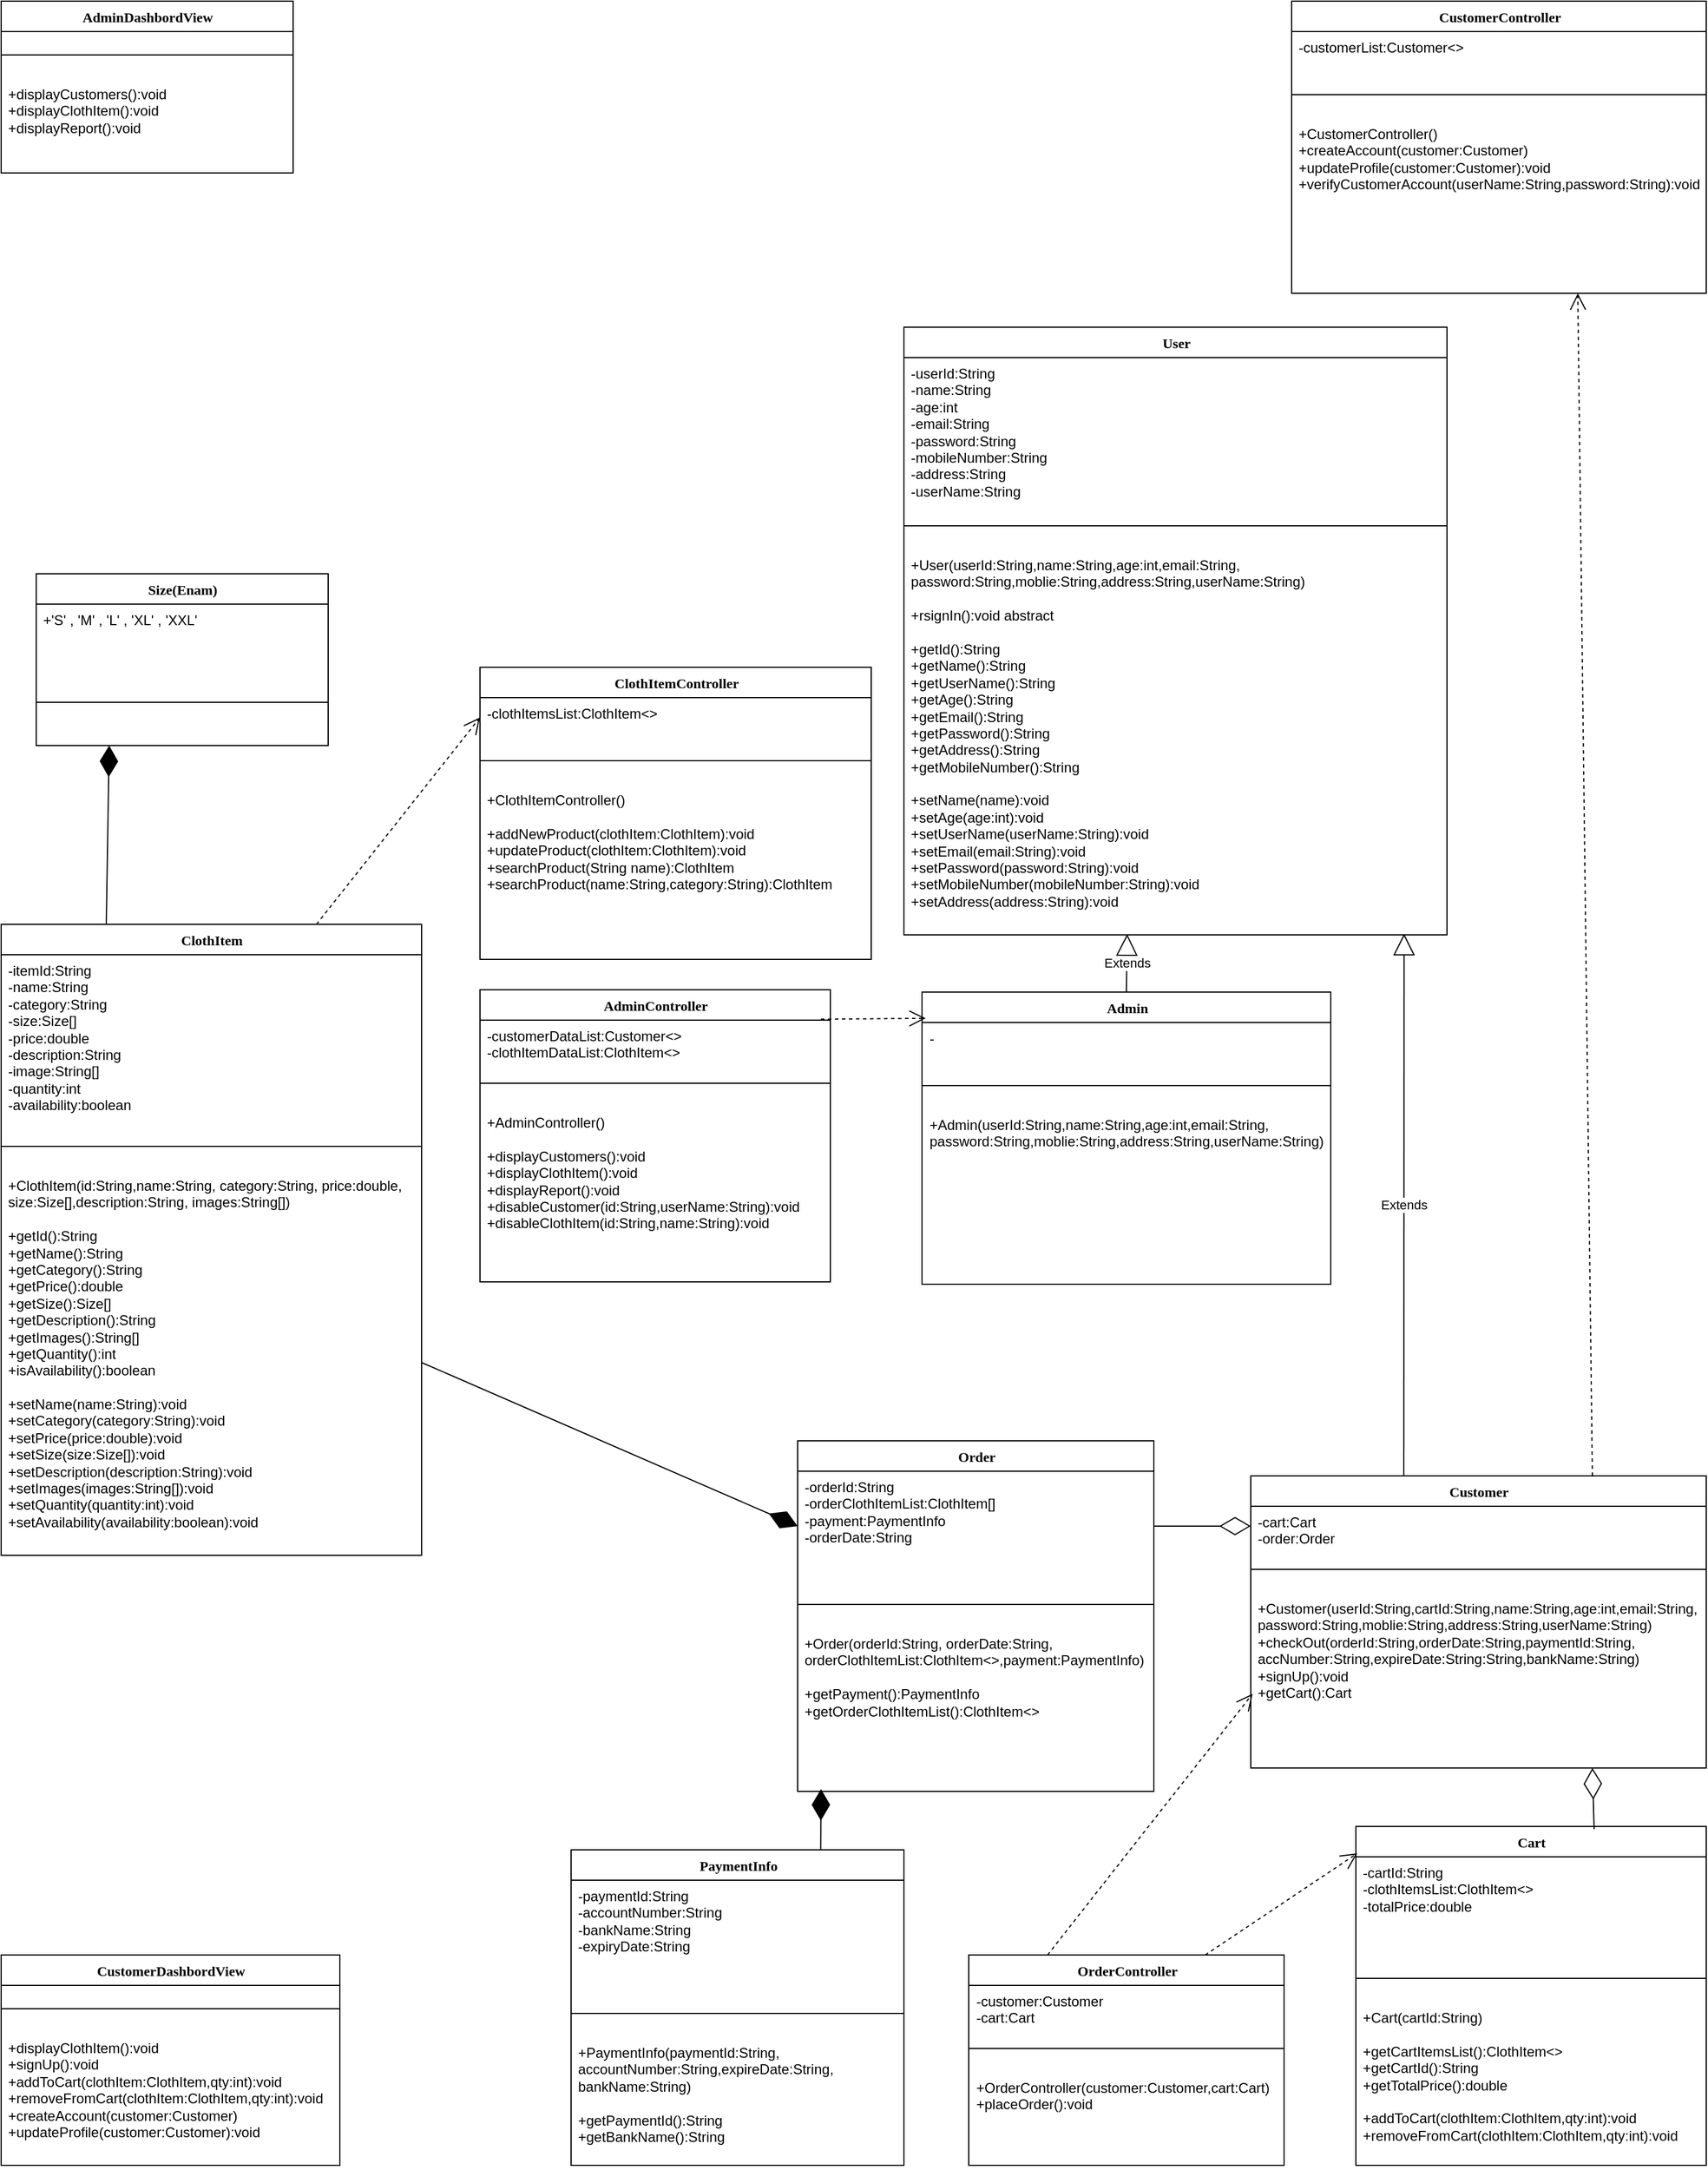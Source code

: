 <mxfile version="24.7.17">
  <diagram name="Page-1" id="Bh1Dm9lZQT1yedLdAfHn">
    <mxGraphModel dx="2339" dy="821" grid="1" gridSize="10" guides="1" tooltips="1" connect="1" arrows="1" fold="1" page="1" pageScale="1" pageWidth="850" pageHeight="1100" math="0" shadow="0">
      <root>
        <mxCell id="0" />
        <mxCell id="1" parent="0" />
        <mxCell id="qleQbui5N7z77EWlOUYM-1" value="User" style="swimlane;html=1;fontStyle=1;align=center;verticalAlign=top;childLayout=stackLayout;horizontal=1;startSize=26;horizontalStack=0;resizeParent=1;resizeLast=0;collapsible=1;marginBottom=0;swimlaneFillColor=#ffffff;rounded=0;shadow=0;comic=0;labelBackgroundColor=none;strokeWidth=1;fillColor=none;fontFamily=Verdana;fontSize=12" vertex="1" parent="1">
          <mxGeometry x="423" y="579" width="465" height="520" as="geometry" />
        </mxCell>
        <mxCell id="qleQbui5N7z77EWlOUYM-2" value="-userId:String&lt;div&gt;-name:String&lt;/div&gt;&lt;div&gt;-age:int&lt;/div&gt;&lt;div&gt;-email:String&lt;/div&gt;&lt;div&gt;-password:String&lt;/div&gt;&lt;div&gt;-mobileNumber:String&lt;/div&gt;&lt;div&gt;-address:String&lt;/div&gt;&lt;div&gt;-userName:String&lt;/div&gt;" style="text;html=1;strokeColor=none;fillColor=none;align=left;verticalAlign=top;spacingLeft=4;spacingRight=4;whiteSpace=wrap;overflow=hidden;rotatable=0;points=[[0,0.5],[1,0.5]];portConstraint=eastwest;" vertex="1" parent="qleQbui5N7z77EWlOUYM-1">
          <mxGeometry y="26" width="465" height="124" as="geometry" />
        </mxCell>
        <mxCell id="qleQbui5N7z77EWlOUYM-3" value="" style="line;html=1;strokeWidth=1;fillColor=none;align=left;verticalAlign=middle;spacingTop=-1;spacingLeft=3;spacingRight=3;rotatable=0;labelPosition=right;points=[];portConstraint=eastwest;" vertex="1" parent="qleQbui5N7z77EWlOUYM-1">
          <mxGeometry y="150" width="465" height="40" as="geometry" />
        </mxCell>
        <mxCell id="qleQbui5N7z77EWlOUYM-4" value="&lt;div&gt;+User(userId:String,name:String,age:int&lt;span style=&quot;background-color: initial;&quot;&gt;,email:String,&lt;/span&gt;&lt;/div&gt;&lt;div&gt;&lt;span style=&quot;background-color: initial;&quot;&gt;password:String&lt;/span&gt;&lt;span style=&quot;background-color: initial;&quot;&gt;,&lt;/span&gt;&lt;span style=&quot;background-color: initial;&quot;&gt;moblie:String,address:String,userName:String&lt;/span&gt;&lt;span style=&quot;background-color: initial;&quot;&gt;)&lt;/span&gt;&lt;/div&gt;&lt;div&gt;&lt;br&gt;&lt;/div&gt;&lt;div&gt;+rsignIn():void abstract&lt;/div&gt;&lt;div&gt;&lt;br&gt;&lt;/div&gt;&lt;div&gt;&lt;div&gt;+getId():String&lt;/div&gt;&lt;div&gt;+getName():String&lt;/div&gt;&lt;div&gt;+getUserName():String&lt;/div&gt;&lt;div&gt;+getAge():String&lt;/div&gt;&lt;div&gt;+getEmail():String&lt;/div&gt;&lt;div&gt;+getPassword():String&lt;/div&gt;&lt;div&gt;+getAddress():String&lt;/div&gt;&lt;div&gt;+getMobileNumber():String&lt;/div&gt;&lt;div&gt;&lt;br&gt;&lt;/div&gt;&lt;div&gt;+setName(name):void&lt;/div&gt;&lt;div&gt;+setAge(age:int):void&lt;/div&gt;&lt;div&gt;+setUserName(userName:String):void&lt;/div&gt;&lt;div&gt;+setEmail(email:String):void&lt;/div&gt;&lt;div&gt;+setPassword(password:String):void&lt;/div&gt;&lt;div&gt;+setMobileNumber(mobileNumber:String):void&lt;/div&gt;&lt;div&gt;+setAddress(address:String):void&lt;/div&gt;&lt;/div&gt;" style="text;html=1;strokeColor=none;fillColor=none;align=left;verticalAlign=top;spacingLeft=4;spacingRight=4;whiteSpace=wrap;overflow=hidden;rotatable=0;points=[[0,0.5],[1,0.5]];portConstraint=eastwest;" vertex="1" parent="qleQbui5N7z77EWlOUYM-1">
          <mxGeometry y="190" width="465" height="330" as="geometry" />
        </mxCell>
        <mxCell id="qleQbui5N7z77EWlOUYM-5" value="ClothItem" style="swimlane;html=1;fontStyle=1;align=center;verticalAlign=top;childLayout=stackLayout;horizontal=1;startSize=26;horizontalStack=0;resizeParent=1;resizeLast=0;collapsible=1;marginBottom=0;swimlaneFillColor=#ffffff;rounded=0;shadow=0;comic=0;labelBackgroundColor=none;strokeWidth=1;fillColor=none;fontFamily=Verdana;fontSize=12" vertex="1" parent="1">
          <mxGeometry x="-350" y="1090" width="360" height="540" as="geometry" />
        </mxCell>
        <mxCell id="qleQbui5N7z77EWlOUYM-6" value="-itemId:String&lt;div&gt;-name:String&lt;/div&gt;&lt;div&gt;-category:String&lt;/div&gt;&lt;div&gt;-size:Size[]&lt;/div&gt;&lt;div&gt;-price:double&lt;/div&gt;&lt;div&gt;-description:String&lt;/div&gt;&lt;div&gt;-image:String[]&lt;/div&gt;&lt;div&gt;-quantity:int&lt;/div&gt;&lt;div&gt;-availability:boolean&lt;/div&gt;" style="text;html=1;strokeColor=none;fillColor=none;align=left;verticalAlign=top;spacingLeft=4;spacingRight=4;whiteSpace=wrap;overflow=hidden;rotatable=0;points=[[0,0.5],[1,0.5]];portConstraint=eastwest;" vertex="1" parent="qleQbui5N7z77EWlOUYM-5">
          <mxGeometry y="26" width="360" height="144" as="geometry" />
        </mxCell>
        <mxCell id="qleQbui5N7z77EWlOUYM-7" value="" style="line;html=1;strokeWidth=1;fillColor=none;align=left;verticalAlign=middle;spacingTop=-1;spacingLeft=3;spacingRight=3;rotatable=0;labelPosition=right;points=[];portConstraint=eastwest;" vertex="1" parent="qleQbui5N7z77EWlOUYM-5">
          <mxGeometry y="170" width="360" height="40" as="geometry" />
        </mxCell>
        <mxCell id="qleQbui5N7z77EWlOUYM-8" value="&lt;div&gt;+ClothItem(id:String,name:String, category:String, price:double, size:Size[],description:String, images:String[])&lt;/div&gt;&lt;div&gt;&lt;br&gt;&lt;/div&gt;&lt;div&gt;+getId():String&lt;/div&gt;&lt;div&gt;+getName():String&lt;/div&gt;&lt;div&gt;+getCategory():String&lt;/div&gt;&lt;div&gt;+getPrice():double&lt;/div&gt;&lt;div&gt;+getSize():Size[]&lt;/div&gt;&lt;div&gt;+getDescription():String&lt;/div&gt;&lt;div&gt;+getImages():String[]&lt;/div&gt;&lt;div&gt;+getQuantity():int&lt;/div&gt;&lt;div&gt;+isAvailability():boolean&lt;/div&gt;&lt;div&gt;&lt;br&gt;&lt;/div&gt;&lt;div&gt;+setName(name:String):void&lt;/div&gt;&lt;div&gt;+setCategory(category:String):void&lt;/div&gt;&lt;div&gt;+setPrice(price:double):void&lt;/div&gt;&lt;div&gt;+setSize(size:Size[]):void&lt;/div&gt;&lt;div&gt;+setDescription(description:String):void&lt;/div&gt;&lt;div&gt;+setImages(images:String[]):void&lt;/div&gt;&lt;div&gt;+setQuantity(quantity:int):void&lt;/div&gt;&lt;div&gt;+setAvailability(availability:boolean):void&lt;/div&gt;" style="text;html=1;strokeColor=none;fillColor=none;align=left;verticalAlign=top;spacingLeft=4;spacingRight=4;whiteSpace=wrap;overflow=hidden;rotatable=0;points=[[0,0.5],[1,0.5]];portConstraint=eastwest;" vertex="1" parent="qleQbui5N7z77EWlOUYM-5">
          <mxGeometry y="210" width="360" height="330" as="geometry" />
        </mxCell>
        <mxCell id="qleQbui5N7z77EWlOUYM-9" value="Order" style="swimlane;html=1;fontStyle=1;align=center;verticalAlign=top;childLayout=stackLayout;horizontal=1;startSize=26;horizontalStack=0;resizeParent=1;resizeLast=0;collapsible=1;marginBottom=0;swimlaneFillColor=#ffffff;rounded=0;shadow=0;comic=0;labelBackgroundColor=none;strokeWidth=1;fillColor=none;fontFamily=Verdana;fontSize=12" vertex="1" parent="1">
          <mxGeometry x="332" y="1532" width="305" height="300" as="geometry" />
        </mxCell>
        <mxCell id="qleQbui5N7z77EWlOUYM-10" value="-orderId:String&lt;div&gt;&lt;span style=&quot;background-color: initial;&quot;&gt;-orderClothItemList:ClothItem[]&lt;/span&gt;&lt;/div&gt;&lt;div&gt;-payment:PaymentInfo&lt;/div&gt;&lt;div&gt;-orderDate:String&lt;/div&gt;&lt;div&gt;&lt;br&gt;&lt;/div&gt;" style="text;html=1;strokeColor=none;fillColor=none;align=left;verticalAlign=top;spacingLeft=4;spacingRight=4;whiteSpace=wrap;overflow=hidden;rotatable=0;points=[[0,0.5],[1,0.5]];portConstraint=eastwest;" vertex="1" parent="qleQbui5N7z77EWlOUYM-9">
          <mxGeometry y="26" width="305" height="94" as="geometry" />
        </mxCell>
        <mxCell id="qleQbui5N7z77EWlOUYM-11" value="" style="line;html=1;strokeWidth=1;fillColor=none;align=left;verticalAlign=middle;spacingTop=-1;spacingLeft=3;spacingRight=3;rotatable=0;labelPosition=right;points=[];portConstraint=eastwest;" vertex="1" parent="qleQbui5N7z77EWlOUYM-9">
          <mxGeometry y="120" width="305" height="40" as="geometry" />
        </mxCell>
        <mxCell id="qleQbui5N7z77EWlOUYM-12" value="&lt;div&gt;+Order(orderId:String, orderDate:String, orderClothItemList:ClothItem&amp;lt;&amp;gt;,payment:PaymentInfo)&amp;nbsp;&lt;/div&gt;&lt;div&gt;&lt;br&gt;&lt;/div&gt;&lt;div&gt;+getPayment():PaymentInfo&lt;/div&gt;&lt;div&gt;+getOrderClothItemList():ClothItem&amp;lt;&amp;gt;&lt;/div&gt;" style="text;html=1;strokeColor=none;fillColor=none;align=left;verticalAlign=top;spacingLeft=4;spacingRight=4;whiteSpace=wrap;overflow=hidden;rotatable=0;points=[[0,0.5],[1,0.5]];portConstraint=eastwest;" vertex="1" parent="qleQbui5N7z77EWlOUYM-9">
          <mxGeometry y="160" width="305" height="100" as="geometry" />
        </mxCell>
        <mxCell id="qleQbui5N7z77EWlOUYM-13" value="Cart" style="swimlane;html=1;fontStyle=1;align=center;verticalAlign=top;childLayout=stackLayout;horizontal=1;startSize=26;horizontalStack=0;resizeParent=1;resizeLast=0;collapsible=1;marginBottom=0;swimlaneFillColor=#ffffff;rounded=0;shadow=0;comic=0;labelBackgroundColor=none;strokeWidth=1;fillColor=none;fontFamily=Verdana;fontSize=12" vertex="1" parent="1">
          <mxGeometry x="810" y="1862" width="300" height="290" as="geometry" />
        </mxCell>
        <mxCell id="qleQbui5N7z77EWlOUYM-14" value="-cartId:String&lt;div&gt;-clothItemsList:ClothItem&amp;lt;&amp;gt;&lt;/div&gt;&lt;div&gt;-totalPrice:double&lt;/div&gt;" style="text;html=1;strokeColor=none;fillColor=none;align=left;verticalAlign=top;spacingLeft=4;spacingRight=4;whiteSpace=wrap;overflow=hidden;rotatable=0;points=[[0,0.5],[1,0.5]];portConstraint=eastwest;" vertex="1" parent="qleQbui5N7z77EWlOUYM-13">
          <mxGeometry y="26" width="300" height="84" as="geometry" />
        </mxCell>
        <mxCell id="qleQbui5N7z77EWlOUYM-15" value="" style="line;html=1;strokeWidth=1;fillColor=none;align=left;verticalAlign=middle;spacingTop=-1;spacingLeft=3;spacingRight=3;rotatable=0;labelPosition=right;points=[];portConstraint=eastwest;" vertex="1" parent="qleQbui5N7z77EWlOUYM-13">
          <mxGeometry y="110" width="300" height="40" as="geometry" />
        </mxCell>
        <mxCell id="qleQbui5N7z77EWlOUYM-16" value="&lt;div&gt;+Cart(cartId:String)&lt;/div&gt;&lt;div&gt;&lt;br&gt;&lt;/div&gt;&lt;div&gt;+getCartItemsList():ClothItem&amp;lt;&amp;gt;&lt;/div&gt;&lt;div&gt;+getCartId():String&lt;/div&gt;&lt;div&gt;+getTotalPrice():double&lt;/div&gt;&lt;div&gt;&lt;br&gt;&lt;/div&gt;&lt;div&gt;+addToCart(clothItem:ClothItem,qty:int):void&lt;/div&gt;&lt;div&gt;+removeFromCart(clothItem:ClothItem,qty:int):void&lt;/div&gt;" style="text;html=1;strokeColor=none;fillColor=none;align=left;verticalAlign=top;spacingLeft=4;spacingRight=4;whiteSpace=wrap;overflow=hidden;rotatable=0;points=[[0,0.5],[1,0.5]];portConstraint=eastwest;" vertex="1" parent="qleQbui5N7z77EWlOUYM-13">
          <mxGeometry y="150" width="300" height="140" as="geometry" />
        </mxCell>
        <mxCell id="qleQbui5N7z77EWlOUYM-17" value="Admin" style="swimlane;html=1;fontStyle=1;align=center;verticalAlign=top;childLayout=stackLayout;horizontal=1;startSize=26;horizontalStack=0;resizeParent=1;resizeLast=0;collapsible=1;marginBottom=0;swimlaneFillColor=#ffffff;rounded=0;shadow=0;comic=0;labelBackgroundColor=none;strokeWidth=1;fillColor=none;fontFamily=Verdana;fontSize=12" vertex="1" parent="1">
          <mxGeometry x="438.5" y="1148" width="350" height="250" as="geometry" />
        </mxCell>
        <mxCell id="qleQbui5N7z77EWlOUYM-18" value="-" style="text;html=1;strokeColor=none;fillColor=none;align=left;verticalAlign=top;spacingLeft=4;spacingRight=4;whiteSpace=wrap;overflow=hidden;rotatable=0;points=[[0,0.5],[1,0.5]];portConstraint=eastwest;" vertex="1" parent="qleQbui5N7z77EWlOUYM-17">
          <mxGeometry y="26" width="350" height="34" as="geometry" />
        </mxCell>
        <mxCell id="qleQbui5N7z77EWlOUYM-19" value="" style="line;html=1;strokeWidth=1;fillColor=none;align=left;verticalAlign=middle;spacingTop=-1;spacingLeft=3;spacingRight=3;rotatable=0;labelPosition=right;points=[];portConstraint=eastwest;" vertex="1" parent="qleQbui5N7z77EWlOUYM-17">
          <mxGeometry y="60" width="350" height="40" as="geometry" />
        </mxCell>
        <mxCell id="qleQbui5N7z77EWlOUYM-20" value="+Admin&lt;span style=&quot;background-color: initial;&quot;&gt;(userId:String,name:String,age:int&lt;/span&gt;&lt;span style=&quot;background-color: initial;&quot;&gt;,email:String,&lt;/span&gt;&lt;div&gt;&lt;span style=&quot;background-color: initial;&quot;&gt;password:String&lt;/span&gt;&lt;span style=&quot;background-color: initial;&quot;&gt;,&lt;/span&gt;&lt;span style=&quot;background-color: initial;&quot;&gt;moblie:String,address:String,userName:String&lt;/span&gt;&lt;span style=&quot;background-color: initial;&quot;&gt;)&lt;/span&gt;&lt;/div&gt;&lt;div&gt;&lt;br&gt;&lt;/div&gt;" style="text;html=1;strokeColor=none;fillColor=none;align=left;verticalAlign=top;spacingLeft=4;spacingRight=4;whiteSpace=wrap;overflow=hidden;rotatable=0;points=[[0,0.5],[1,0.5]];portConstraint=eastwest;" vertex="1" parent="qleQbui5N7z77EWlOUYM-17">
          <mxGeometry y="100" width="350" height="140" as="geometry" />
        </mxCell>
        <mxCell id="qleQbui5N7z77EWlOUYM-21" value="PaymentInfo" style="swimlane;html=1;fontStyle=1;align=center;verticalAlign=top;childLayout=stackLayout;horizontal=1;startSize=26;horizontalStack=0;resizeParent=1;resizeLast=0;collapsible=1;marginBottom=0;swimlaneFillColor=#ffffff;rounded=0;shadow=0;comic=0;labelBackgroundColor=none;strokeWidth=1;fillColor=none;fontFamily=Verdana;fontSize=12" vertex="1" parent="1">
          <mxGeometry x="138" y="1882" width="285" height="270" as="geometry" />
        </mxCell>
        <mxCell id="qleQbui5N7z77EWlOUYM-22" value="-paymentId:String&lt;div&gt;-accountNumber:String&lt;/div&gt;&lt;div&gt;-bankName:String&lt;/div&gt;&lt;div&gt;-expiryDate:String&lt;/div&gt;" style="text;html=1;strokeColor=none;fillColor=none;align=left;verticalAlign=top;spacingLeft=4;spacingRight=4;whiteSpace=wrap;overflow=hidden;rotatable=0;points=[[0,0.5],[1,0.5]];portConstraint=eastwest;" vertex="1" parent="qleQbui5N7z77EWlOUYM-21">
          <mxGeometry y="26" width="285" height="94" as="geometry" />
        </mxCell>
        <mxCell id="qleQbui5N7z77EWlOUYM-23" value="" style="line;html=1;strokeWidth=1;fillColor=none;align=left;verticalAlign=middle;spacingTop=-1;spacingLeft=3;spacingRight=3;rotatable=0;labelPosition=right;points=[];portConstraint=eastwest;" vertex="1" parent="qleQbui5N7z77EWlOUYM-21">
          <mxGeometry y="120" width="285" height="40" as="geometry" />
        </mxCell>
        <mxCell id="qleQbui5N7z77EWlOUYM-24" value="&lt;div&gt;+PaymentInfo(paymentId:String, accountNumber:String,expireDate:String, bankName:String)&lt;/div&gt;&lt;div&gt;&lt;br&gt;&lt;/div&gt;&lt;div&gt;+getPaymentId():String&lt;/div&gt;&lt;div&gt;+getBankName():String&lt;/div&gt;" style="text;html=1;strokeColor=none;fillColor=none;align=left;verticalAlign=top;spacingLeft=4;spacingRight=4;whiteSpace=wrap;overflow=hidden;rotatable=0;points=[[0,0.5],[1,0.5]];portConstraint=eastwest;" vertex="1" parent="qleQbui5N7z77EWlOUYM-21">
          <mxGeometry y="160" width="285" height="110" as="geometry" />
        </mxCell>
        <mxCell id="qleQbui5N7z77EWlOUYM-25" value="CustomerController" style="swimlane;html=1;fontStyle=1;align=center;verticalAlign=top;childLayout=stackLayout;horizontal=1;startSize=26;horizontalStack=0;resizeParent=1;resizeLast=0;collapsible=1;marginBottom=0;swimlaneFillColor=#ffffff;rounded=0;shadow=0;comic=0;labelBackgroundColor=none;strokeWidth=1;fillColor=none;fontFamily=Verdana;fontSize=12" vertex="1" parent="1">
          <mxGeometry x="755" y="300" width="355" height="250" as="geometry" />
        </mxCell>
        <mxCell id="qleQbui5N7z77EWlOUYM-26" value="-customerList:Customer&amp;lt;&amp;gt;" style="text;html=1;strokeColor=none;fillColor=none;align=left;verticalAlign=top;spacingLeft=4;spacingRight=4;whiteSpace=wrap;overflow=hidden;rotatable=0;points=[[0,0.5],[1,0.5]];portConstraint=eastwest;" vertex="1" parent="qleQbui5N7z77EWlOUYM-25">
          <mxGeometry y="26" width="355" height="34" as="geometry" />
        </mxCell>
        <mxCell id="qleQbui5N7z77EWlOUYM-27" value="" style="line;html=1;strokeWidth=1;fillColor=none;align=left;verticalAlign=middle;spacingTop=-1;spacingLeft=3;spacingRight=3;rotatable=0;labelPosition=right;points=[];portConstraint=eastwest;" vertex="1" parent="qleQbui5N7z77EWlOUYM-25">
          <mxGeometry y="60" width="355" height="40" as="geometry" />
        </mxCell>
        <mxCell id="qleQbui5N7z77EWlOUYM-28" value="+CustomerController()&lt;div&gt;&lt;div&gt;+createAccount(customer:Customer)&lt;/div&gt;&lt;div&gt;+updateProfile(customer:Customer):void&lt;/div&gt;&lt;div&gt;+verifyCustomerAccount(userName:String,password:String):void&lt;/div&gt;&lt;/div&gt;&lt;div&gt;&lt;br&gt;&lt;/div&gt;" style="text;html=1;strokeColor=none;fillColor=none;align=left;verticalAlign=top;spacingLeft=4;spacingRight=4;whiteSpace=wrap;overflow=hidden;rotatable=0;points=[[0,0.5],[1,0.5]];portConstraint=eastwest;" vertex="1" parent="qleQbui5N7z77EWlOUYM-25">
          <mxGeometry y="100" width="355" height="110" as="geometry" />
        </mxCell>
        <mxCell id="qleQbui5N7z77EWlOUYM-29" value="ClothItemController" style="swimlane;html=1;fontStyle=1;align=center;verticalAlign=top;childLayout=stackLayout;horizontal=1;startSize=26;horizontalStack=0;resizeParent=1;resizeLast=0;collapsible=1;marginBottom=0;swimlaneFillColor=#ffffff;rounded=0;shadow=0;comic=0;labelBackgroundColor=none;strokeWidth=1;fillColor=none;fontFamily=Verdana;fontSize=12" vertex="1" parent="1">
          <mxGeometry x="60" y="870" width="335" height="250" as="geometry" />
        </mxCell>
        <mxCell id="qleQbui5N7z77EWlOUYM-30" value="-clothItemsList:ClothItem&amp;lt;&amp;gt;" style="text;html=1;strokeColor=none;fillColor=none;align=left;verticalAlign=top;spacingLeft=4;spacingRight=4;whiteSpace=wrap;overflow=hidden;rotatable=0;points=[[0,0.5],[1,0.5]];portConstraint=eastwest;" vertex="1" parent="qleQbui5N7z77EWlOUYM-29">
          <mxGeometry y="26" width="335" height="34" as="geometry" />
        </mxCell>
        <mxCell id="qleQbui5N7z77EWlOUYM-31" value="" style="line;html=1;strokeWidth=1;fillColor=none;align=left;verticalAlign=middle;spacingTop=-1;spacingLeft=3;spacingRight=3;rotatable=0;labelPosition=right;points=[];portConstraint=eastwest;" vertex="1" parent="qleQbui5N7z77EWlOUYM-29">
          <mxGeometry y="60" width="335" height="40" as="geometry" />
        </mxCell>
        <mxCell id="qleQbui5N7z77EWlOUYM-32" value="&lt;div&gt;&lt;div&gt;+ClothItemController()&lt;/div&gt;&lt;div&gt;&lt;br&gt;&lt;/div&gt;&lt;div&gt;+addNewProduct(clothItem:ClothItem):void&lt;/div&gt;&lt;div&gt;+updateProduct(clothItem:ClothItem):void&lt;/div&gt;&lt;div&gt;+searchProduct(String name):ClothItem&lt;/div&gt;&lt;div&gt;+searchProduct(name:String,category:String):ClothItem&lt;/div&gt;&lt;/div&gt;" style="text;html=1;strokeColor=none;fillColor=none;align=left;verticalAlign=top;spacingLeft=4;spacingRight=4;whiteSpace=wrap;overflow=hidden;rotatable=0;points=[[0,0.5],[1,0.5]];portConstraint=eastwest;" vertex="1" parent="qleQbui5N7z77EWlOUYM-29">
          <mxGeometry y="100" width="335" height="110" as="geometry" />
        </mxCell>
        <mxCell id="qleQbui5N7z77EWlOUYM-33" value="OrderController" style="swimlane;html=1;fontStyle=1;align=center;verticalAlign=top;childLayout=stackLayout;horizontal=1;startSize=26;horizontalStack=0;resizeParent=1;resizeLast=0;collapsible=1;marginBottom=0;swimlaneFillColor=#ffffff;rounded=0;shadow=0;comic=0;labelBackgroundColor=none;strokeWidth=1;fillColor=none;fontFamily=Verdana;fontSize=12" vertex="1" parent="1">
          <mxGeometry x="478.5" y="1972" width="270" height="180" as="geometry" />
        </mxCell>
        <mxCell id="qleQbui5N7z77EWlOUYM-34" value="-customer:Customer&lt;div&gt;-cart:Cart&lt;/div&gt;" style="text;html=1;strokeColor=none;fillColor=none;align=left;verticalAlign=top;spacingLeft=4;spacingRight=4;whiteSpace=wrap;overflow=hidden;rotatable=0;points=[[0,0.5],[1,0.5]];portConstraint=eastwest;" vertex="1" parent="qleQbui5N7z77EWlOUYM-33">
          <mxGeometry y="26" width="270" height="34" as="geometry" />
        </mxCell>
        <mxCell id="qleQbui5N7z77EWlOUYM-35" value="" style="line;html=1;strokeWidth=1;fillColor=none;align=left;verticalAlign=middle;spacingTop=-1;spacingLeft=3;spacingRight=3;rotatable=0;labelPosition=right;points=[];portConstraint=eastwest;" vertex="1" parent="qleQbui5N7z77EWlOUYM-33">
          <mxGeometry y="60" width="270" height="40" as="geometry" />
        </mxCell>
        <mxCell id="qleQbui5N7z77EWlOUYM-36" value="&lt;div&gt;+OrderController(customer:Customer,cart:Cart)&lt;/div&gt;&lt;div&gt;+placeOrder():void&lt;/div&gt;" style="text;html=1;strokeColor=none;fillColor=none;align=left;verticalAlign=top;spacingLeft=4;spacingRight=4;whiteSpace=wrap;overflow=hidden;rotatable=0;points=[[0,0.5],[1,0.5]];portConstraint=eastwest;" vertex="1" parent="qleQbui5N7z77EWlOUYM-33">
          <mxGeometry y="100" width="270" height="80" as="geometry" />
        </mxCell>
        <mxCell id="qleQbui5N7z77EWlOUYM-37" value="AdminController" style="swimlane;html=1;fontStyle=1;align=center;verticalAlign=top;childLayout=stackLayout;horizontal=1;startSize=26;horizontalStack=0;resizeParent=1;resizeLast=0;collapsible=1;marginBottom=0;swimlaneFillColor=#ffffff;rounded=0;shadow=0;comic=0;labelBackgroundColor=none;strokeWidth=1;fillColor=none;fontFamily=Verdana;fontSize=12" vertex="1" parent="1">
          <mxGeometry x="60" y="1146" width="300" height="250" as="geometry" />
        </mxCell>
        <mxCell id="qleQbui5N7z77EWlOUYM-38" value="&lt;div&gt;-customerDataList:Customer&amp;lt;&amp;gt;&lt;/div&gt;&lt;div&gt;-clothItemDataList:ClothItem&amp;lt;&amp;gt;&lt;/div&gt;" style="text;html=1;strokeColor=none;fillColor=none;align=left;verticalAlign=top;spacingLeft=4;spacingRight=4;whiteSpace=wrap;overflow=hidden;rotatable=0;points=[[0,0.5],[1,0.5]];portConstraint=eastwest;" vertex="1" parent="qleQbui5N7z77EWlOUYM-37">
          <mxGeometry y="26" width="300" height="34" as="geometry" />
        </mxCell>
        <mxCell id="qleQbui5N7z77EWlOUYM-39" value="" style="line;html=1;strokeWidth=1;fillColor=none;align=left;verticalAlign=middle;spacingTop=-1;spacingLeft=3;spacingRight=3;rotatable=0;labelPosition=right;points=[];portConstraint=eastwest;" vertex="1" parent="qleQbui5N7z77EWlOUYM-37">
          <mxGeometry y="60" width="300" height="40" as="geometry" />
        </mxCell>
        <mxCell id="qleQbui5N7z77EWlOUYM-40" value="&lt;div&gt;&lt;div&gt;+AdminController()&lt;/div&gt;&lt;div&gt;&lt;br&gt;&lt;/div&gt;&lt;div&gt;+displayCustomers():void&lt;/div&gt;&lt;div&gt;+displayClothItem():void&lt;/div&gt;&lt;div&gt;+displayReport():void&lt;/div&gt;&lt;div&gt;+disableCustomer(id:String,userName:String):void&lt;/div&gt;&lt;div&gt;+disableClothItem(id:String,name:String):void&lt;/div&gt;&lt;/div&gt;" style="text;html=1;strokeColor=none;fillColor=none;align=left;verticalAlign=top;spacingLeft=4;spacingRight=4;whiteSpace=wrap;overflow=hidden;rotatable=0;points=[[0,0.5],[1,0.5]];portConstraint=eastwest;" vertex="1" parent="qleQbui5N7z77EWlOUYM-37">
          <mxGeometry y="100" width="300" height="110" as="geometry" />
        </mxCell>
        <mxCell id="qleQbui5N7z77EWlOUYM-41" value="Extends" style="endArrow=block;endSize=16;endFill=0;html=1;rounded=0;entryX=0.411;entryY=0.998;entryDx=0;entryDy=0;entryPerimeter=0;exitX=0.5;exitY=0;exitDx=0;exitDy=0;" edge="1" parent="1" source="qleQbui5N7z77EWlOUYM-17" target="qleQbui5N7z77EWlOUYM-4">
          <mxGeometry width="160" relative="1" as="geometry">
            <mxPoint x="711" y="1058" as="sourcePoint" />
            <mxPoint x="871" y="1058" as="targetPoint" />
          </mxGeometry>
        </mxCell>
        <mxCell id="qleQbui5N7z77EWlOUYM-42" value="Customer" style="swimlane;html=1;fontStyle=1;align=center;verticalAlign=top;childLayout=stackLayout;horizontal=1;startSize=26;horizontalStack=0;resizeParent=1;resizeLast=0;collapsible=1;marginBottom=0;swimlaneFillColor=#ffffff;rounded=0;shadow=0;comic=0;labelBackgroundColor=none;strokeWidth=1;fillColor=none;fontFamily=Verdana;fontSize=12" vertex="1" parent="1">
          <mxGeometry x="720" y="1562" width="390" height="250" as="geometry" />
        </mxCell>
        <mxCell id="qleQbui5N7z77EWlOUYM-43" value="-cart:Cart&lt;div&gt;-order:Order&lt;/div&gt;" style="text;html=1;strokeColor=none;fillColor=none;align=left;verticalAlign=top;spacingLeft=4;spacingRight=4;whiteSpace=wrap;overflow=hidden;rotatable=0;points=[[0,0.5],[1,0.5]];portConstraint=eastwest;" vertex="1" parent="qleQbui5N7z77EWlOUYM-42">
          <mxGeometry y="26" width="390" height="34" as="geometry" />
        </mxCell>
        <mxCell id="qleQbui5N7z77EWlOUYM-44" value="" style="line;html=1;strokeWidth=1;fillColor=none;align=left;verticalAlign=middle;spacingTop=-1;spacingLeft=3;spacingRight=3;rotatable=0;labelPosition=right;points=[];portConstraint=eastwest;" vertex="1" parent="qleQbui5N7z77EWlOUYM-42">
          <mxGeometry y="60" width="390" height="40" as="geometry" />
        </mxCell>
        <mxCell id="qleQbui5N7z77EWlOUYM-45" value="&lt;div&gt;+Customer(userId:String,cartId:String,name:String,age:int&lt;span style=&quot;background-color: initial;&quot;&gt;,email:String,&lt;/span&gt;&lt;/div&gt;&lt;div&gt;&lt;span style=&quot;background-color: initial;&quot;&gt;password:String&lt;/span&gt;&lt;span style=&quot;background-color: initial;&quot;&gt;,&lt;/span&gt;&lt;span style=&quot;background-color: initial;&quot;&gt;moblie:String,address:String,userName:String&lt;/span&gt;&lt;span style=&quot;background-color: initial;&quot;&gt;)&lt;/span&gt;&lt;/div&gt;&lt;div&gt;+checkOut(orderId:String,orderDate:String,paymentId:String,&lt;/div&gt;&lt;div&gt;accNumber:String,expireDate:String:String,bankName:String)&lt;/div&gt;&lt;div&gt;+signUp():void&lt;/div&gt;&lt;div&gt;+getCart():Cart&lt;/div&gt;" style="text;html=1;strokeColor=none;fillColor=none;align=left;verticalAlign=top;spacingLeft=4;spacingRight=4;whiteSpace=wrap;overflow=hidden;rotatable=0;points=[[0,0.5],[1,0.5]];portConstraint=eastwest;" vertex="1" parent="qleQbui5N7z77EWlOUYM-42">
          <mxGeometry y="100" width="390" height="140" as="geometry" />
        </mxCell>
        <mxCell id="qleQbui5N7z77EWlOUYM-46" value="Extends" style="endArrow=block;endSize=16;endFill=0;html=1;rounded=0;entryX=0.921;entryY=0.997;entryDx=0;entryDy=0;entryPerimeter=0;exitX=0.336;exitY=0.001;exitDx=0;exitDy=0;exitPerimeter=0;" edge="1" parent="1" source="qleQbui5N7z77EWlOUYM-42" target="qleQbui5N7z77EWlOUYM-4">
          <mxGeometry width="160" relative="1" as="geometry">
            <mxPoint x="451" y="990" as="sourcePoint" />
            <mxPoint x="780" y="859" as="targetPoint" />
          </mxGeometry>
        </mxCell>
        <mxCell id="qleQbui5N7z77EWlOUYM-47" value="Size(Enam)" style="swimlane;html=1;fontStyle=1;align=center;verticalAlign=top;childLayout=stackLayout;horizontal=1;startSize=26;horizontalStack=0;resizeParent=1;resizeLast=0;collapsible=1;marginBottom=0;swimlaneFillColor=#ffffff;rounded=0;shadow=0;comic=0;labelBackgroundColor=none;strokeWidth=1;fillColor=none;fontFamily=Verdana;fontSize=12" vertex="1" parent="1">
          <mxGeometry x="-320" y="790" width="250" height="147" as="geometry" />
        </mxCell>
        <mxCell id="qleQbui5N7z77EWlOUYM-48" value="+&#39;S&#39; , &#39;M&#39; , &#39;L&#39; , &#39;XL&#39; , &#39;XXL&#39;" style="text;html=1;strokeColor=none;fillColor=none;align=left;verticalAlign=top;spacingLeft=4;spacingRight=4;whiteSpace=wrap;overflow=hidden;rotatable=0;points=[[0,0.5],[1,0.5]];portConstraint=eastwest;" vertex="1" parent="qleQbui5N7z77EWlOUYM-47">
          <mxGeometry y="26" width="250" height="64" as="geometry" />
        </mxCell>
        <mxCell id="qleQbui5N7z77EWlOUYM-49" value="" style="line;html=1;strokeWidth=1;fillColor=none;align=left;verticalAlign=middle;spacingTop=-1;spacingLeft=3;spacingRight=3;rotatable=0;labelPosition=right;points=[];portConstraint=eastwest;" vertex="1" parent="qleQbui5N7z77EWlOUYM-47">
          <mxGeometry y="90" width="250" height="40" as="geometry" />
        </mxCell>
        <mxCell id="qleQbui5N7z77EWlOUYM-50" value="" style="endArrow=diamondThin;endFill=1;endSize=24;html=1;rounded=0;entryX=0.25;entryY=1;entryDx=0;entryDy=0;exitX=0.25;exitY=0;exitDx=0;exitDy=0;" edge="1" parent="1" source="qleQbui5N7z77EWlOUYM-5" target="qleQbui5N7z77EWlOUYM-47">
          <mxGeometry width="160" relative="1" as="geometry">
            <mxPoint x="-225" y="1080" as="sourcePoint" />
            <mxPoint x="87.5" y="740" as="targetPoint" />
          </mxGeometry>
        </mxCell>
        <mxCell id="qleQbui5N7z77EWlOUYM-51" value="" style="endArrow=diamondThin;endFill=1;endSize=24;html=1;rounded=0;exitX=0.75;exitY=0;exitDx=0;exitDy=0;" edge="1" parent="1" source="qleQbui5N7z77EWlOUYM-21">
          <mxGeometry width="160" relative="1" as="geometry">
            <mxPoint x="364" y="1862" as="sourcePoint" />
            <mxPoint x="352" y="1830" as="targetPoint" />
          </mxGeometry>
        </mxCell>
        <mxCell id="qleQbui5N7z77EWlOUYM-52" value="" style="endArrow=diamondThin;endFill=0;endSize=24;html=1;rounded=0;exitX=1;exitY=0.5;exitDx=0;exitDy=0;entryX=0;entryY=0.5;entryDx=0;entryDy=0;" edge="1" parent="1" source="qleQbui5N7z77EWlOUYM-10" target="qleQbui5N7z77EWlOUYM-43">
          <mxGeometry width="160" relative="1" as="geometry">
            <mxPoint x="640" y="1510" as="sourcePoint" />
            <mxPoint x="800" y="1510" as="targetPoint" />
          </mxGeometry>
        </mxCell>
        <mxCell id="qleQbui5N7z77EWlOUYM-53" value="" style="endArrow=diamondThin;endFill=1;endSize=24;html=1;rounded=0;exitX=1;exitY=0.5;exitDx=0;exitDy=0;entryX=0;entryY=0.5;entryDx=0;entryDy=0;" edge="1" parent="1" source="qleQbui5N7z77EWlOUYM-8" target="qleQbui5N7z77EWlOUYM-10">
          <mxGeometry width="160" relative="1" as="geometry">
            <mxPoint x="397" y="1300" as="sourcePoint" />
            <mxPoint x="510" y="1290" as="targetPoint" />
          </mxGeometry>
        </mxCell>
        <mxCell id="qleQbui5N7z77EWlOUYM-54" value="" style="endArrow=diamondThin;endFill=0;endSize=24;html=1;rounded=0;entryX=0.75;entryY=1;entryDx=0;entryDy=0;exitX=0.68;exitY=0.008;exitDx=0;exitDy=0;exitPerimeter=0;" edge="1" parent="1" source="qleQbui5N7z77EWlOUYM-13" target="qleQbui5N7z77EWlOUYM-42">
          <mxGeometry width="160" relative="1" as="geometry">
            <mxPoint x="710" y="1860" as="sourcePoint" />
            <mxPoint x="870" y="1860" as="targetPoint" />
          </mxGeometry>
        </mxCell>
        <mxCell id="qleQbui5N7z77EWlOUYM-55" value="" style="endArrow=open;endSize=12;dashed=1;html=1;rounded=0;exitX=0.75;exitY=0;exitDx=0;exitDy=0;" edge="1" parent="1" source="qleQbui5N7z77EWlOUYM-42">
          <mxGeometry width="160" relative="1" as="geometry">
            <mxPoint x="1230" y="1460" as="sourcePoint" />
            <mxPoint x="1000" y="550" as="targetPoint" />
          </mxGeometry>
        </mxCell>
        <mxCell id="qleQbui5N7z77EWlOUYM-56" value="" style="endArrow=open;endSize=12;dashed=1;html=1;rounded=0;entryX=0.004;entryY=0.618;entryDx=0;entryDy=0;exitX=0.25;exitY=0;exitDx=0;exitDy=0;entryPerimeter=0;" edge="1" parent="1" source="qleQbui5N7z77EWlOUYM-33" target="qleQbui5N7z77EWlOUYM-45">
          <mxGeometry width="160" relative="1" as="geometry">
            <mxPoint x="460" y="1882.004" as="sourcePoint" />
            <mxPoint x="537.73" y="1882.35" as="targetPoint" />
          </mxGeometry>
        </mxCell>
        <mxCell id="qleQbui5N7z77EWlOUYM-57" value="" style="endArrow=open;endSize=12;dashed=1;html=1;rounded=0;entryX=0.004;entryY=-0.036;entryDx=0;entryDy=0;entryPerimeter=0;exitX=0.75;exitY=0;exitDx=0;exitDy=0;" edge="1" parent="1" source="qleQbui5N7z77EWlOUYM-33" target="qleQbui5N7z77EWlOUYM-14">
          <mxGeometry width="160" relative="1" as="geometry">
            <mxPoint x="650" y="1930" as="sourcePoint" />
            <mxPoint x="810" y="1930" as="targetPoint" />
          </mxGeometry>
        </mxCell>
        <mxCell id="qleQbui5N7z77EWlOUYM-58" value="" style="endArrow=open;endSize=12;dashed=1;html=1;rounded=0;entryX=0.009;entryY=-0.106;entryDx=0;entryDy=0;entryPerimeter=0;exitX=0.973;exitY=-0.024;exitDx=0;exitDy=0;exitPerimeter=0;" edge="1" parent="1" source="qleQbui5N7z77EWlOUYM-38" target="qleQbui5N7z77EWlOUYM-18">
          <mxGeometry width="160" relative="1" as="geometry">
            <mxPoint x="130" y="1100" as="sourcePoint" />
            <mxPoint x="290" y="1100" as="targetPoint" />
          </mxGeometry>
        </mxCell>
        <mxCell id="qleQbui5N7z77EWlOUYM-59" value="" style="endArrow=open;endSize=12;dashed=1;html=1;rounded=0;entryX=0;entryY=0.5;entryDx=0;entryDy=0;exitX=0.75;exitY=0;exitDx=0;exitDy=0;" edge="1" parent="1" source="qleQbui5N7z77EWlOUYM-5" target="qleQbui5N7z77EWlOUYM-30">
          <mxGeometry width="160" relative="1" as="geometry">
            <mxPoint x="-130" y="1020" as="sourcePoint" />
            <mxPoint x="30" y="1020" as="targetPoint" />
          </mxGeometry>
        </mxCell>
        <mxCell id="qleQbui5N7z77EWlOUYM-60" value="AdminDashbordView" style="swimlane;html=1;fontStyle=1;align=center;verticalAlign=top;childLayout=stackLayout;horizontal=1;startSize=26;horizontalStack=0;resizeParent=1;resizeLast=0;collapsible=1;marginBottom=0;swimlaneFillColor=#ffffff;rounded=0;shadow=0;comic=0;labelBackgroundColor=none;strokeWidth=1;fillColor=none;fontFamily=Verdana;fontSize=12" vertex="1" parent="1">
          <mxGeometry x="-350" y="300" width="250" height="147" as="geometry" />
        </mxCell>
        <mxCell id="qleQbui5N7z77EWlOUYM-62" value="" style="line;html=1;strokeWidth=1;fillColor=none;align=left;verticalAlign=middle;spacingTop=-1;spacingLeft=3;spacingRight=3;rotatable=0;labelPosition=right;points=[];portConstraint=eastwest;" vertex="1" parent="qleQbui5N7z77EWlOUYM-60">
          <mxGeometry y="26" width="250" height="40" as="geometry" />
        </mxCell>
        <mxCell id="qleQbui5N7z77EWlOUYM-61" value="&lt;div&gt;+displayCustomers():void&lt;/div&gt;&lt;div&gt;+displayClothItem():void&lt;/div&gt;&lt;div&gt;+displayReport():void&lt;/div&gt;" style="text;html=1;strokeColor=none;fillColor=none;align=left;verticalAlign=top;spacingLeft=4;spacingRight=4;whiteSpace=wrap;overflow=hidden;rotatable=0;points=[[0,0.5],[1,0.5]];portConstraint=eastwest;" vertex="1" parent="qleQbui5N7z77EWlOUYM-60">
          <mxGeometry y="66" width="250" height="64" as="geometry" />
        </mxCell>
        <mxCell id="qleQbui5N7z77EWlOUYM-63" value="CustomerDashbordView" style="swimlane;html=1;fontStyle=1;align=center;verticalAlign=top;childLayout=stackLayout;horizontal=1;startSize=26;horizontalStack=0;resizeParent=1;resizeLast=0;collapsible=1;marginBottom=0;swimlaneFillColor=#ffffff;rounded=0;shadow=0;comic=0;labelBackgroundColor=none;strokeWidth=1;fillColor=none;fontFamily=Verdana;fontSize=12" vertex="1" parent="1">
          <mxGeometry x="-350" y="1972" width="290" height="180" as="geometry" />
        </mxCell>
        <mxCell id="qleQbui5N7z77EWlOUYM-65" value="" style="line;html=1;strokeWidth=1;fillColor=none;align=left;verticalAlign=middle;spacingTop=-1;spacingLeft=3;spacingRight=3;rotatable=0;labelPosition=right;points=[];portConstraint=eastwest;" vertex="1" parent="qleQbui5N7z77EWlOUYM-63">
          <mxGeometry y="26" width="290" height="40" as="geometry" />
        </mxCell>
        <mxCell id="qleQbui5N7z77EWlOUYM-64" value="+displayClothItem():void&lt;div&gt;+signUp():void&lt;br&gt;&lt;/div&gt;&lt;div&gt;&lt;div&gt;+addToCart(clothItem:ClothItem,qty:int):void&lt;/div&gt;&lt;div&gt;+removeFromCart(clothItem:ClothItem,qty:int):void&lt;/div&gt;&lt;/div&gt;&lt;div&gt;&lt;div&gt;+createAccount(customer:Customer)&lt;/div&gt;&lt;div&gt;+updateProfile(customer:Customer):void&lt;/div&gt;&lt;/div&gt;" style="text;html=1;strokeColor=none;fillColor=none;align=left;verticalAlign=top;spacingLeft=4;spacingRight=4;whiteSpace=wrap;overflow=hidden;rotatable=0;points=[[0,0.5],[1,0.5]];portConstraint=eastwest;" vertex="1" parent="qleQbui5N7z77EWlOUYM-63">
          <mxGeometry y="66" width="290" height="114" as="geometry" />
        </mxCell>
      </root>
    </mxGraphModel>
  </diagram>
</mxfile>
